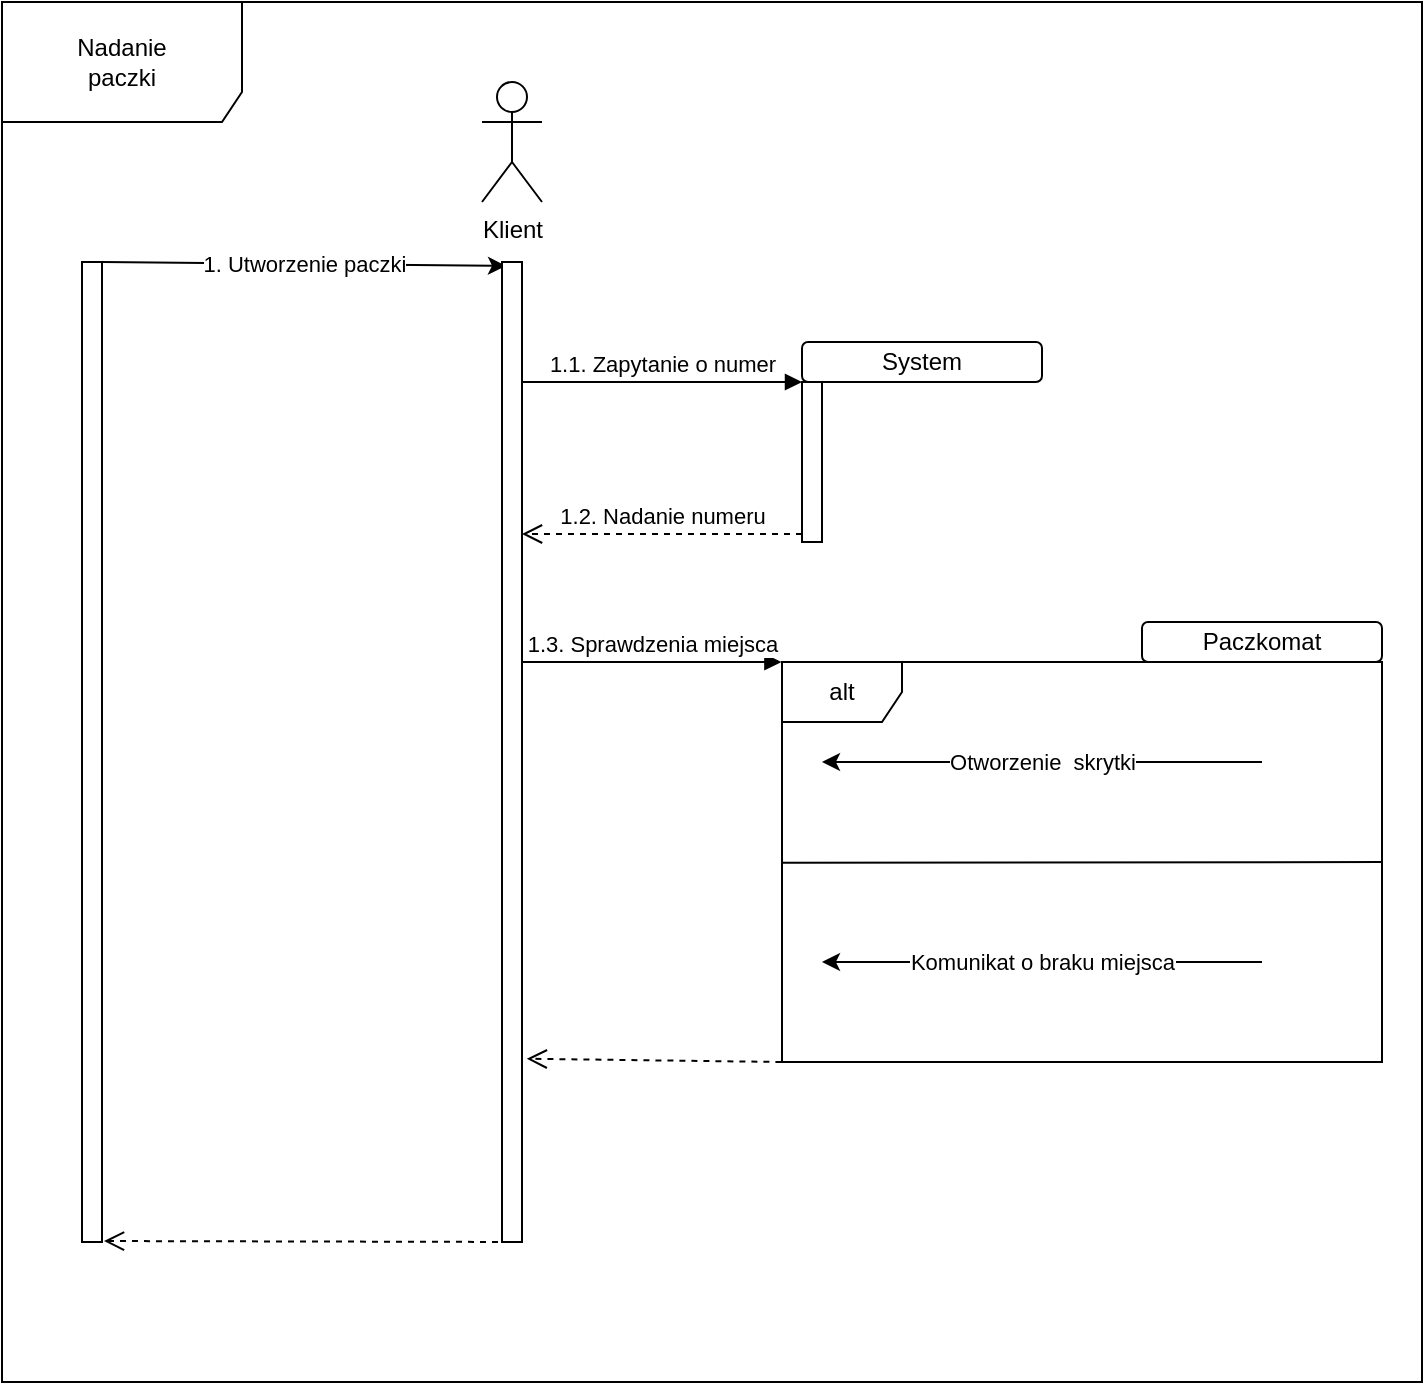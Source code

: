 <mxfile version="20.5.1" type="device"><diagram id="89mpU_HssKqf6-s0SnDj" name="Page-1"><mxGraphModel dx="399" dy="232" grid="1" gridSize="10" guides="1" tooltips="1" connect="1" arrows="1" fold="1" page="1" pageScale="1" pageWidth="10000" pageHeight="10000" math="0" shadow="0"><root><mxCell id="0"/><mxCell id="1" parent="0"/><mxCell id="oxXVrjlnwDeLmXobI0uD-1" value="Nadanie&lt;br&gt;paczki" style="shape=umlFrame;whiteSpace=wrap;html=1;width=120;height=60;" vertex="1" parent="1"><mxGeometry x="270" y="230" width="710" height="690" as="geometry"/></mxCell><mxCell id="oxXVrjlnwDeLmXobI0uD-2" value="" style="html=1;points=[];perimeter=orthogonalPerimeter;" vertex="1" parent="1"><mxGeometry x="310" y="360" width="10" height="490" as="geometry"/></mxCell><mxCell id="oxXVrjlnwDeLmXobI0uD-3" value="Klient&lt;br&gt;" style="shape=umlActor;verticalLabelPosition=bottom;verticalAlign=top;html=1;" vertex="1" parent="1"><mxGeometry x="510" y="270" width="30" height="60" as="geometry"/></mxCell><mxCell id="oxXVrjlnwDeLmXobI0uD-5" value="1. Utworzenie paczki&lt;br&gt;" style="endArrow=classic;html=1;rounded=0;exitX=1.04;exitY=0;exitDx=0;exitDy=0;exitPerimeter=0;entryX=0.2;entryY=0.004;entryDx=0;entryDy=0;entryPerimeter=0;" edge="1" parent="1" source="oxXVrjlnwDeLmXobI0uD-2" target="oxXVrjlnwDeLmXobI0uD-6"><mxGeometry width="50" height="50" relative="1" as="geometry"><mxPoint x="400" y="410" as="sourcePoint"/><mxPoint x="400" y="360" as="targetPoint"/></mxGeometry></mxCell><mxCell id="oxXVrjlnwDeLmXobI0uD-6" value="" style="html=1;points=[];perimeter=orthogonalPerimeter;" vertex="1" parent="1"><mxGeometry x="520" y="360" width="10" height="490" as="geometry"/></mxCell><mxCell id="oxXVrjlnwDeLmXobI0uD-10" value="System" style="rounded=1;whiteSpace=wrap;html=1;" vertex="1" parent="1"><mxGeometry x="670" y="400" width="120" height="20" as="geometry"/></mxCell><mxCell id="oxXVrjlnwDeLmXobI0uD-11" value="" style="html=1;points=[];perimeter=orthogonalPerimeter;" vertex="1" parent="1"><mxGeometry x="670" y="420" width="10" height="80" as="geometry"/></mxCell><mxCell id="oxXVrjlnwDeLmXobI0uD-12" value="1.1. Zapytanie o numer" style="html=1;verticalAlign=bottom;endArrow=block;entryX=0;entryY=0;rounded=0;" edge="1" target="oxXVrjlnwDeLmXobI0uD-11" parent="1"><mxGeometry relative="1" as="geometry"><mxPoint x="530" y="420" as="sourcePoint"/></mxGeometry></mxCell><mxCell id="oxXVrjlnwDeLmXobI0uD-13" value="1.2. Nadanie numeru&lt;br&gt;" style="html=1;verticalAlign=bottom;endArrow=open;dashed=1;endSize=8;exitX=0;exitY=0.95;rounded=0;" edge="1" source="oxXVrjlnwDeLmXobI0uD-11" parent="1"><mxGeometry relative="1" as="geometry"><mxPoint x="530" y="496" as="targetPoint"/></mxGeometry></mxCell><mxCell id="oxXVrjlnwDeLmXobI0uD-16" value="1.3. Sprawdzenia miejsca" style="html=1;verticalAlign=bottom;endArrow=block;entryX=-0.001;entryY=0;rounded=0;entryDx=0;entryDy=0;entryPerimeter=0;" edge="1" target="oxXVrjlnwDeLmXobI0uD-18" parent="1"><mxGeometry relative="1" as="geometry"><mxPoint x="530" y="560" as="sourcePoint"/><mxPoint x="600" y="560" as="targetPoint"/><Array as="points"><mxPoint x="570" y="560"/></Array></mxGeometry></mxCell><mxCell id="oxXVrjlnwDeLmXobI0uD-17" value="" style="html=1;verticalAlign=bottom;endArrow=open;dashed=1;endSize=8;exitX=-0.001;exitY=1;rounded=0;exitDx=0;exitDy=0;exitPerimeter=0;entryX=1.24;entryY=0.813;entryDx=0;entryDy=0;entryPerimeter=0;" edge="1" source="oxXVrjlnwDeLmXobI0uD-18" parent="1" target="oxXVrjlnwDeLmXobI0uD-6"><mxGeometry relative="1" as="geometry"><mxPoint x="530" y="710" as="targetPoint"/><mxPoint x="600" y="710" as="sourcePoint"/></mxGeometry></mxCell><mxCell id="oxXVrjlnwDeLmXobI0uD-18" value="alt" style="shape=umlFrame;whiteSpace=wrap;html=1;" vertex="1" parent="1"><mxGeometry x="660" y="560" width="300" height="200" as="geometry"/></mxCell><mxCell id="oxXVrjlnwDeLmXobI0uD-19" value="" style="endArrow=none;html=1;rounded=0;entryX=0.001;entryY=0.502;entryDx=0;entryDy=0;entryPerimeter=0;exitX=1;exitY=0.5;exitDx=0;exitDy=0;exitPerimeter=0;" edge="1" parent="1" source="oxXVrjlnwDeLmXobI0uD-18" target="oxXVrjlnwDeLmXobI0uD-18"><mxGeometry width="50" height="50" relative="1" as="geometry"><mxPoint x="490" y="580" as="sourcePoint"/><mxPoint x="540" y="530" as="targetPoint"/></mxGeometry></mxCell><mxCell id="oxXVrjlnwDeLmXobI0uD-20" value="Paczkomat" style="rounded=1;whiteSpace=wrap;html=1;" vertex="1" parent="1"><mxGeometry x="840" y="540" width="120" height="20" as="geometry"/></mxCell><mxCell id="oxXVrjlnwDeLmXobI0uD-21" value="Otworzenie&amp;nbsp; skrytki" style="endArrow=classic;html=1;rounded=0;exitX=0.8;exitY=0.25;exitDx=0;exitDy=0;exitPerimeter=0;" edge="1" parent="1" source="oxXVrjlnwDeLmXobI0uD-18"><mxGeometry width="50" height="50" relative="1" as="geometry"><mxPoint x="110" y="660" as="sourcePoint"/><mxPoint x="680" y="610" as="targetPoint"/></mxGeometry></mxCell><mxCell id="oxXVrjlnwDeLmXobI0uD-22" value="Komunikat o braku miejsca" style="endArrow=classic;html=1;rounded=0;exitX=0.8;exitY=0.25;exitDx=0;exitDy=0;exitPerimeter=0;" edge="1" parent="1"><mxGeometry width="50" height="50" relative="1" as="geometry"><mxPoint x="900" y="710" as="sourcePoint"/><mxPoint x="680" y="710" as="targetPoint"/></mxGeometry></mxCell><mxCell id="oxXVrjlnwDeLmXobI0uD-24" value="" style="html=1;verticalAlign=bottom;endArrow=open;dashed=1;endSize=8;exitX=1;exitY=1;rounded=0;exitDx=0;exitDy=0;exitPerimeter=0;entryX=1.1;entryY=0.999;entryDx=0;entryDy=0;entryPerimeter=0;" edge="1" parent="1" source="oxXVrjlnwDeLmXobI0uD-6" target="oxXVrjlnwDeLmXobI0uD-2"><mxGeometry relative="1" as="geometry"><mxPoint x="320.0" y="840.0" as="targetPoint"/><mxPoint x="447.3" y="841.63" as="sourcePoint"/></mxGeometry></mxCell></root></mxGraphModel></diagram></mxfile>